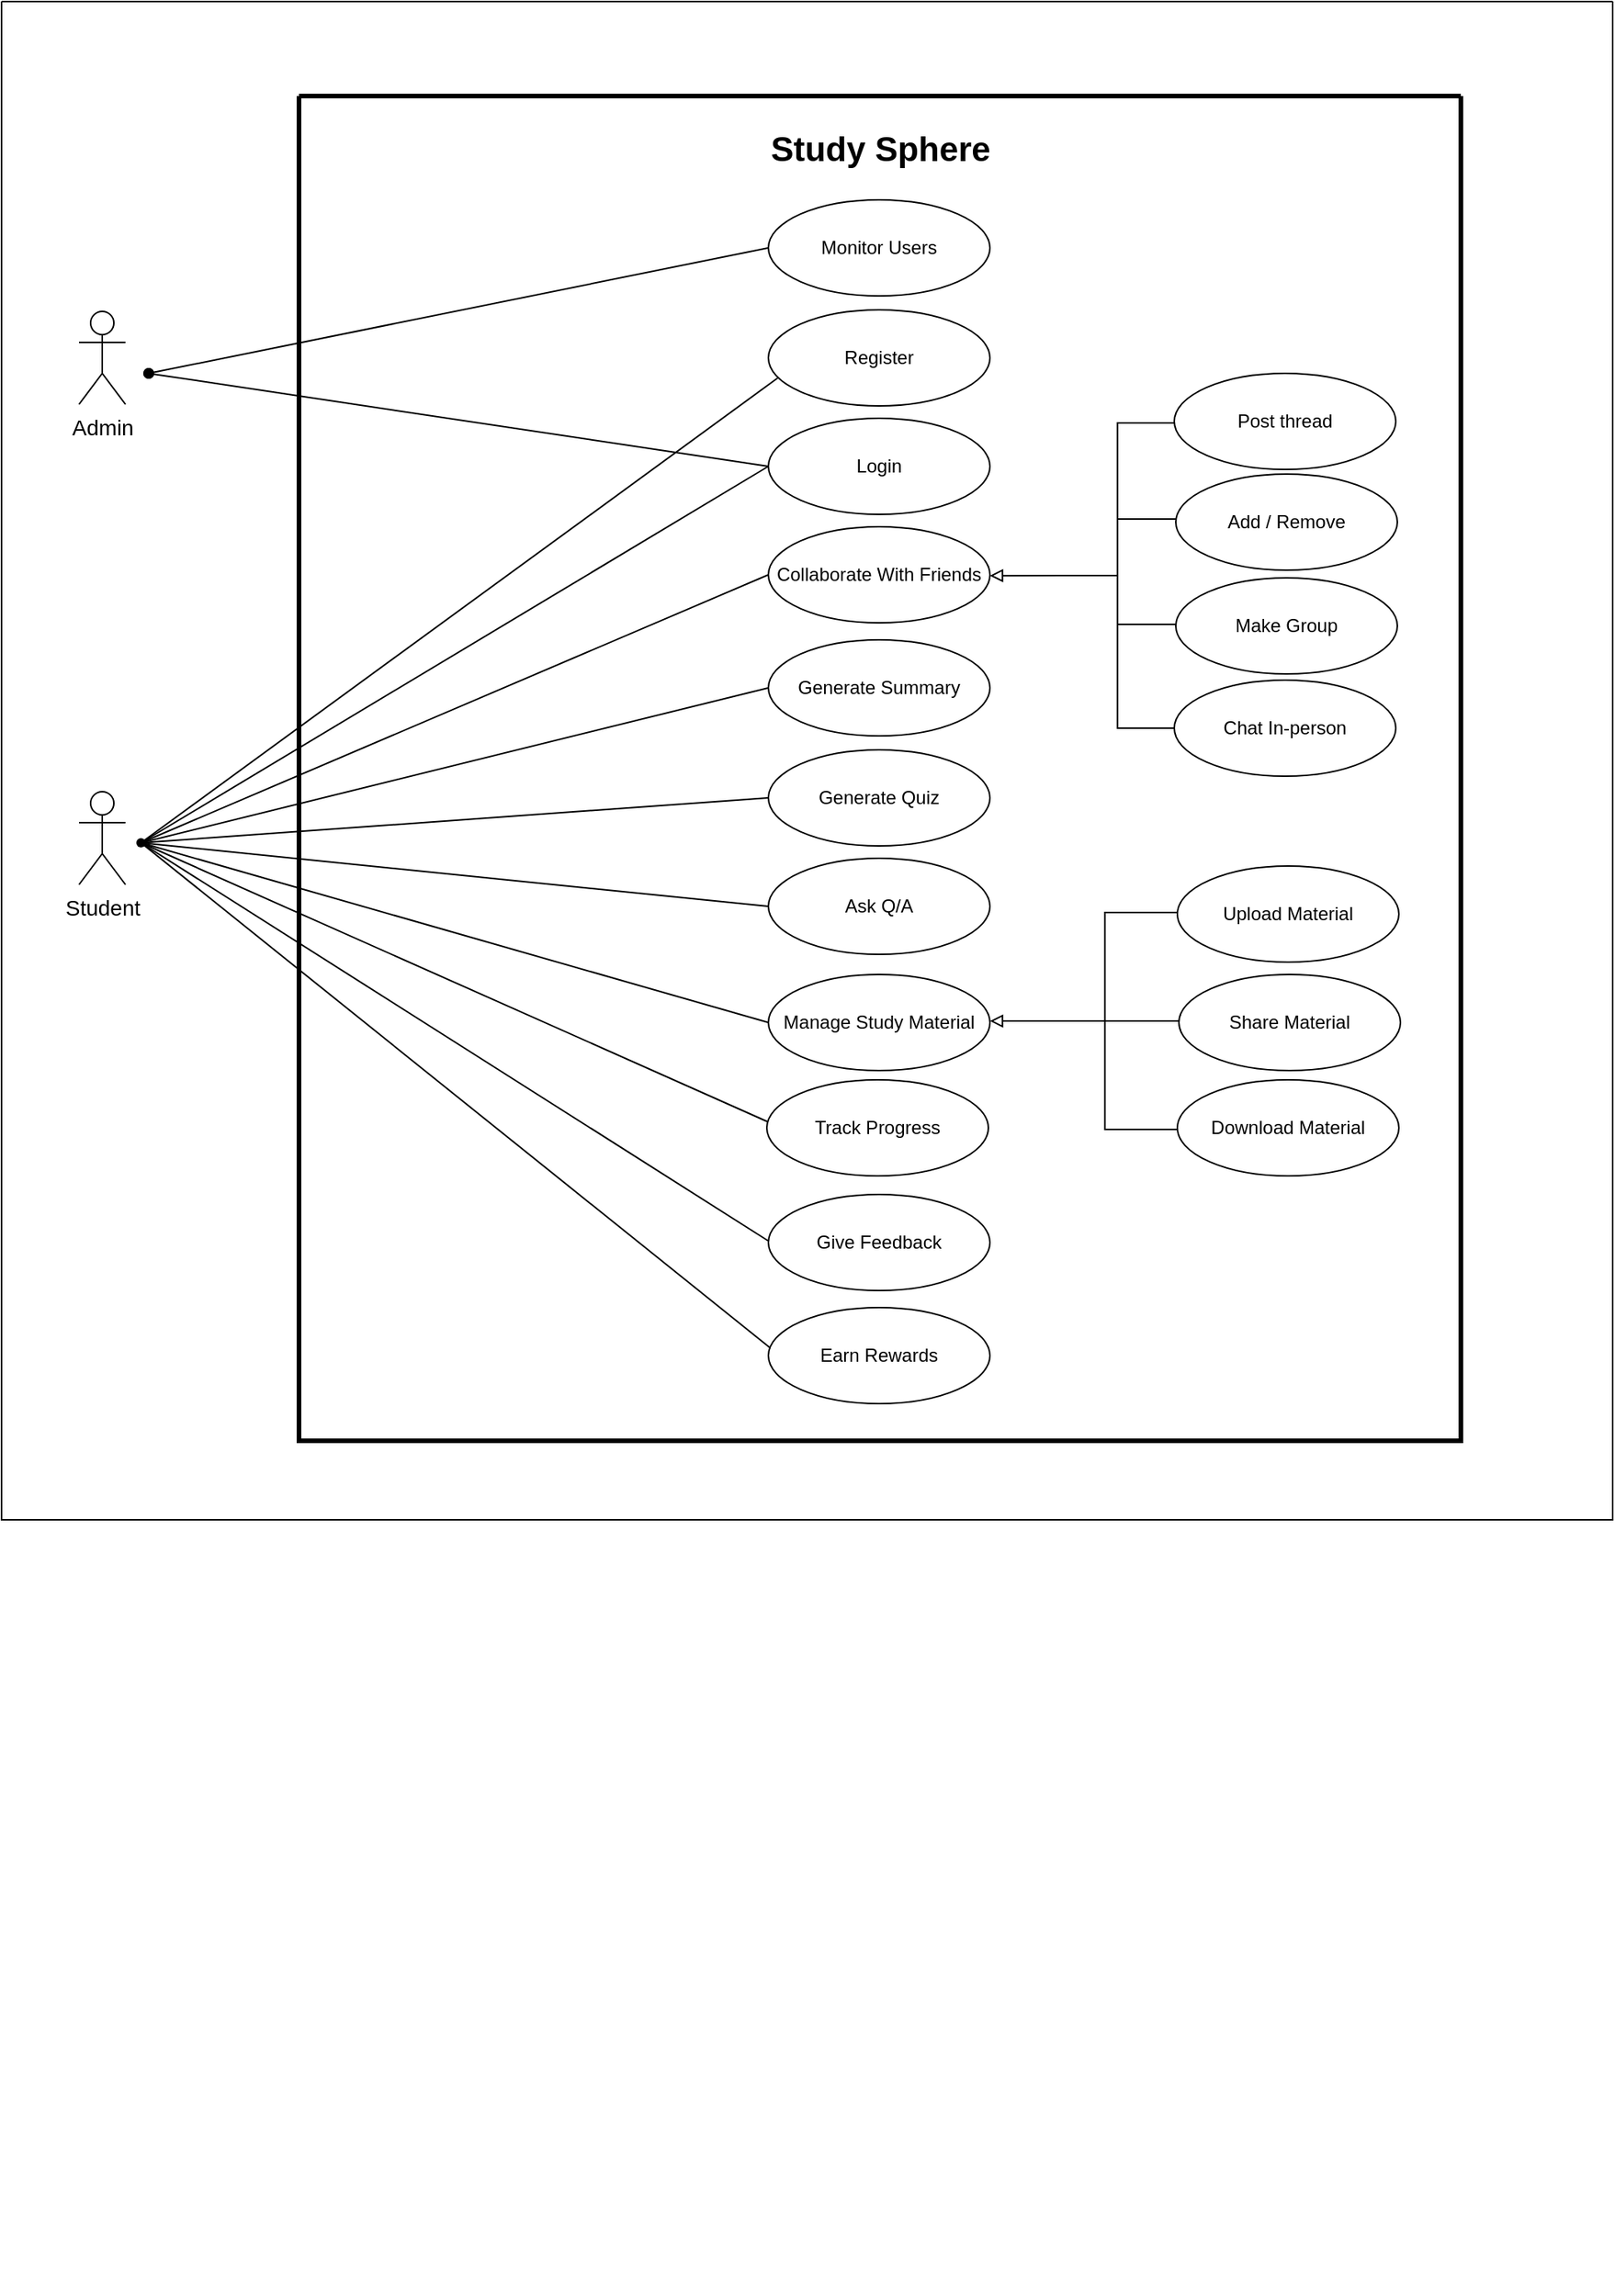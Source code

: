 <mxfile version="26.2.14">
  <diagram name="Page-1" id="lgquDD4Uh8YJOnI31WaI">
    <mxGraphModel dx="2587" dy="3137" grid="1" gridSize="10" guides="1" tooltips="1" connect="1" arrows="1" fold="1" page="1" pageScale="1" pageWidth="850" pageHeight="1100" math="0" shadow="0">
      <root>
        <mxCell id="0" />
        <mxCell id="1" parent="0" />
        <mxCell id="-4IaUMSecr23aBqWmE5a-23" value="" style="swimlane;startSize=0;container=0;strokeWidth=3;" parent="1" vertex="1">
          <mxGeometry x="-48" y="-1119" width="750" height="868" as="geometry" />
        </mxCell>
        <mxCell id="-4IaUMSecr23aBqWmE5a-92" value="&lt;h1&gt;&lt;font&gt;Study Sphere&lt;/font&gt;&lt;/h1&gt;" style="text;html=1;align=center;verticalAlign=middle;resizable=0;points=[];autosize=1;strokeColor=none;fillColor=none;fontSize=11;spacing=0;spacingTop=0;" parent="-4IaUMSecr23aBqWmE5a-23" vertex="1">
          <mxGeometry x="295" y="5" width="160" height="60" as="geometry" />
        </mxCell>
        <mxCell id="-4IaUMSecr23aBqWmE5a-95" value="" style="group;fontStyle=1" parent="-4IaUMSecr23aBqWmE5a-23" vertex="1" connectable="0">
          <mxGeometry x="303" y="67" width="143" height="788" as="geometry" />
        </mxCell>
        <mxCell id="-4IaUMSecr23aBqWmE5a-4" value="&lt;div&gt;Login&lt;/div&gt;" style="ellipse;whiteSpace=wrap;html=1;" parent="-4IaUMSecr23aBqWmE5a-95" vertex="1">
          <mxGeometry y="141" width="143" height="62" as="geometry" />
        </mxCell>
        <mxCell id="-4IaUMSecr23aBqWmE5a-9" value="&lt;div&gt;&lt;br&gt;&lt;/div&gt;Collaborate With Friends&lt;div&gt;&lt;br&gt;&lt;/div&gt;" style="ellipse;whiteSpace=wrap;html=1;" parent="-4IaUMSecr23aBqWmE5a-95" vertex="1">
          <mxGeometry y="211" width="143" height="62" as="geometry" />
        </mxCell>
        <mxCell id="-4IaUMSecr23aBqWmE5a-5" value="&lt;div&gt;Generate Quiz&lt;/div&gt;" style="ellipse;whiteSpace=wrap;html=1;" parent="-4IaUMSecr23aBqWmE5a-95" vertex="1">
          <mxGeometry y="355" width="143" height="62" as="geometry" />
        </mxCell>
        <mxCell id="-4IaUMSecr23aBqWmE5a-7" value="&lt;div&gt;Manage Study Material&lt;/div&gt;" style="ellipse;whiteSpace=wrap;html=1;" parent="-4IaUMSecr23aBqWmE5a-95" vertex="1">
          <mxGeometry y="500" width="143" height="62" as="geometry" />
        </mxCell>
        <mxCell id="-4IaUMSecr23aBqWmE5a-8" value="&lt;div&gt;Generate Summary&lt;/div&gt;" style="ellipse;whiteSpace=wrap;html=1;" parent="-4IaUMSecr23aBqWmE5a-95" vertex="1">
          <mxGeometry y="284" width="143" height="62" as="geometry" />
        </mxCell>
        <mxCell id="-4IaUMSecr23aBqWmE5a-11" value="&lt;div&gt;Track Progress&lt;/div&gt;" style="ellipse;whiteSpace=wrap;html=1;" parent="-4IaUMSecr23aBqWmE5a-95" vertex="1">
          <mxGeometry x="-1" y="568" width="143" height="62" as="geometry" />
        </mxCell>
        <mxCell id="-4IaUMSecr23aBqWmE5a-6" value="&lt;div&gt;Ask Q/A&lt;/div&gt;" style="ellipse;whiteSpace=wrap;html=1;" parent="-4IaUMSecr23aBqWmE5a-95" vertex="1">
          <mxGeometry y="425" width="143" height="62" as="geometry" />
        </mxCell>
        <mxCell id="-4IaUMSecr23aBqWmE5a-12" value="&lt;div&gt;Earn Rewards&lt;/div&gt;" style="ellipse;whiteSpace=wrap;html=1;" parent="-4IaUMSecr23aBqWmE5a-95" vertex="1">
          <mxGeometry y="715" width="143" height="62" as="geometry" />
        </mxCell>
        <mxCell id="-4IaUMSecr23aBqWmE5a-10" value="&lt;div&gt;Give Feedback&lt;/div&gt;" style="ellipse;whiteSpace=wrap;html=1;" parent="-4IaUMSecr23aBqWmE5a-95" vertex="1">
          <mxGeometry y="642" width="143" height="62" as="geometry" />
        </mxCell>
        <mxCell id="-4IaUMSecr23aBqWmE5a-54" value="&lt;div&gt;Monitor Users&lt;/div&gt;" style="ellipse;whiteSpace=wrap;html=1;" parent="-4IaUMSecr23aBqWmE5a-95" vertex="1">
          <mxGeometry width="143" height="62" as="geometry" />
        </mxCell>
        <mxCell id="-4IaUMSecr23aBqWmE5a-3" value="&lt;div&gt;&lt;br&gt;&lt;/div&gt;Register&lt;div&gt;&lt;br&gt;&lt;/div&gt;" style="ellipse;whiteSpace=wrap;html=1;" parent="-4IaUMSecr23aBqWmE5a-95" vertex="1">
          <mxGeometry y="71" width="143" height="62" as="geometry" />
        </mxCell>
        <mxCell id="-4IaUMSecr23aBqWmE5a-100" value="" style="group" parent="-4IaUMSecr23aBqWmE5a-23" vertex="1" connectable="0">
          <mxGeometry x="559" y="158" width="143" height="306" as="geometry" />
        </mxCell>
        <mxCell id="-4IaUMSecr23aBqWmE5a-15" value="&lt;div&gt;Post thread&lt;/div&gt;" style="ellipse;whiteSpace=wrap;html=1;" parent="-4IaUMSecr23aBqWmE5a-100" vertex="1">
          <mxGeometry x="6" y="21" width="143" height="62" as="geometry" />
        </mxCell>
        <mxCell id="-4IaUMSecr23aBqWmE5a-17" value="Add / Remove" style="ellipse;whiteSpace=wrap;html=1;" parent="-4IaUMSecr23aBqWmE5a-100" vertex="1">
          <mxGeometry x="7" y="86" width="143" height="62" as="geometry" />
        </mxCell>
        <mxCell id="-4IaUMSecr23aBqWmE5a-16" value="Chat In-person" style="ellipse;whiteSpace=wrap;html=1;" parent="-4IaUMSecr23aBqWmE5a-100" vertex="1">
          <mxGeometry x="6" y="219" width="143" height="62" as="geometry" />
        </mxCell>
        <mxCell id="-4IaUMSecr23aBqWmE5a-18" value="&lt;div&gt;Make Group&lt;/div&gt;" style="ellipse;whiteSpace=wrap;html=1;" parent="-4IaUMSecr23aBqWmE5a-100" vertex="1">
          <mxGeometry x="7" y="153" width="143" height="62" as="geometry" />
        </mxCell>
        <mxCell id="-4IaUMSecr23aBqWmE5a-101" value="" style="group" parent="-4IaUMSecr23aBqWmE5a-23" vertex="1" connectable="0">
          <mxGeometry x="561" y="453" width="149" height="278" as="geometry" />
        </mxCell>
        <mxCell id="-4IaUMSecr23aBqWmE5a-19" value="&lt;div&gt;Upload Material&lt;/div&gt;" style="ellipse;whiteSpace=wrap;html=1;" parent="-4IaUMSecr23aBqWmE5a-101" vertex="1">
          <mxGeometry x="6" y="44" width="143" height="62" as="geometry" />
        </mxCell>
        <mxCell id="-4IaUMSecr23aBqWmE5a-20" value="&lt;div&gt;Share Material&lt;/div&gt;" style="ellipse;whiteSpace=wrap;html=1;" parent="-4IaUMSecr23aBqWmE5a-101" vertex="1">
          <mxGeometry x="7" y="114" width="143" height="62" as="geometry" />
        </mxCell>
        <mxCell id="-4IaUMSecr23aBqWmE5a-22" value="Download Material" style="ellipse;whiteSpace=wrap;html=1;" parent="-4IaUMSecr23aBqWmE5a-101" vertex="1">
          <mxGeometry x="6" y="182" width="143" height="62" as="geometry" />
        </mxCell>
        <mxCell id="-4IaUMSecr23aBqWmE5a-27" value="Admin&lt;div&gt;&lt;br&gt;&lt;/div&gt;" style="shape=umlActor;verticalLabelPosition=bottom;verticalAlign=top;html=1;fontSize=14;" parent="1" vertex="1">
          <mxGeometry x="-190" y="-980" width="30" height="60" as="geometry" />
        </mxCell>
        <mxCell id="-4IaUMSecr23aBqWmE5a-96" value="" style="group" parent="1" vertex="1" connectable="0">
          <mxGeometry x="-220" y="-940" width="180" as="geometry" />
        </mxCell>
        <mxCell id="-4IaUMSecr23aBqWmE5a-62" value="" style="endArrow=none;html=1;rounded=0;startArrow=oval;startFill=1;entryX=0;entryY=0.5;entryDx=0;entryDy=0;" parent="-4IaUMSecr23aBqWmE5a-96" target="-4IaUMSecr23aBqWmE5a-54" edge="1">
          <mxGeometry width="50" height="50" relative="1" as="geometry">
            <mxPoint x="75" as="sourcePoint" />
            <mxPoint x="550" y="-29" as="targetPoint" />
          </mxGeometry>
        </mxCell>
        <mxCell id="-4IaUMSecr23aBqWmE5a-58" value="" style="endArrow=none;html=1;rounded=0;entryX=0;entryY=0.5;entryDx=0;entryDy=0;startArrow=oval;startFill=1;" parent="-4IaUMSecr23aBqWmE5a-96" target="-4IaUMSecr23aBqWmE5a-4" edge="1">
          <mxGeometry width="50" height="50" relative="1" as="geometry">
            <mxPoint x="75" as="sourcePoint" />
            <mxPoint x="619.0" y="112" as="targetPoint" />
          </mxGeometry>
        </mxCell>
        <mxCell id="-4IaUMSecr23aBqWmE5a-1" value="Student&lt;div&gt;&lt;br&gt;&lt;/div&gt;" style="shape=umlActor;verticalLabelPosition=bottom;verticalAlign=top;html=1;fontSize=14;" parent="1" vertex="1">
          <mxGeometry x="-190" y="-670" width="30" height="60" as="geometry" />
        </mxCell>
        <mxCell id="-4IaUMSecr23aBqWmE5a-97" value="" style="group" parent="1" vertex="1" connectable="0">
          <mxGeometry x="-80" y="290" height="10" as="geometry" />
        </mxCell>
        <mxCell id="-4IaUMSecr23aBqWmE5a-39" value="" style="endArrow=none;html=1;rounded=0;" parent="1" source="-4IaUMSecr23aBqWmE5a-36" edge="1">
          <mxGeometry width="50" height="50" relative="1" as="geometry">
            <mxPoint x="-149" y="-640" as="sourcePoint" />
            <mxPoint x="261" y="-937" as="targetPoint" />
          </mxGeometry>
        </mxCell>
        <mxCell id="-4IaUMSecr23aBqWmE5a-40" value="" style="endArrow=none;html=1;rounded=0;entryX=0;entryY=0.5;entryDx=0;entryDy=0;" parent="1" source="-4IaUMSecr23aBqWmE5a-36" target="-4IaUMSecr23aBqWmE5a-4" edge="1">
          <mxGeometry width="50" height="50" relative="1" as="geometry">
            <mxPoint x="100" y="253.333" as="sourcePoint" />
            <mxPoint x="150" y="236.667" as="targetPoint" />
          </mxGeometry>
        </mxCell>
        <mxCell id="-4IaUMSecr23aBqWmE5a-41" value="" style="endArrow=none;html=1;rounded=0;entryX=0;entryY=0.5;entryDx=0;entryDy=0;exitX=1.086;exitY=0.557;exitDx=0;exitDy=0;exitPerimeter=0;" parent="1" source="-4IaUMSecr23aBqWmE5a-36" target="-4IaUMSecr23aBqWmE5a-9" edge="1">
          <mxGeometry width="50" height="50" relative="1" as="geometry">
            <mxPoint x="-110" y="270" as="sourcePoint" />
            <mxPoint x="120" y="250" as="targetPoint" />
          </mxGeometry>
        </mxCell>
        <mxCell id="-4IaUMSecr23aBqWmE5a-44" value="" style="endArrow=none;html=1;rounded=0;exitX=0.114;exitY=1.014;exitDx=0;exitDy=0;exitPerimeter=0;entryX=0;entryY=0.5;entryDx=0;entryDy=0;" parent="1" source="-4IaUMSecr23aBqWmE5a-36" target="-4IaUMSecr23aBqWmE5a-5" edge="1">
          <mxGeometry width="50" height="50" relative="1" as="geometry">
            <mxPoint x="70" y="330" as="sourcePoint" />
            <mxPoint x="120" y="313.333" as="targetPoint" />
          </mxGeometry>
        </mxCell>
        <mxCell id="-4IaUMSecr23aBqWmE5a-43" value="" style="endArrow=none;html=1;rounded=0;exitX=0.914;exitY=0.957;exitDx=0;exitDy=0;exitPerimeter=0;entryX=0;entryY=0.5;entryDx=0;entryDy=0;" parent="1" source="-4IaUMSecr23aBqWmE5a-36" target="-4IaUMSecr23aBqWmE5a-7" edge="1">
          <mxGeometry width="50" height="50" relative="1" as="geometry">
            <mxPoint x="70" y="300" as="sourcePoint" />
            <mxPoint x="120" y="283.333" as="targetPoint" />
          </mxGeometry>
        </mxCell>
        <mxCell id="-4IaUMSecr23aBqWmE5a-46" value="" style="endArrow=none;html=1;rounded=0;exitX=0.057;exitY=1.014;exitDx=0;exitDy=0;exitPerimeter=0;entryX=0;entryY=0.5;entryDx=0;entryDy=0;" parent="1" source="-4IaUMSecr23aBqWmE5a-36" target="-4IaUMSecr23aBqWmE5a-8" edge="1">
          <mxGeometry width="50" height="50" relative="1" as="geometry">
            <mxPoint y="380" as="sourcePoint" />
            <mxPoint x="50" y="363.333" as="targetPoint" />
          </mxGeometry>
        </mxCell>
        <mxCell id="-4IaUMSecr23aBqWmE5a-47" value="" style="endArrow=none;html=1;rounded=0;exitX=0.837;exitY=0.645;exitDx=0;exitDy=0;exitPerimeter=0;entryX=0;entryY=0.375;entryDx=0;entryDy=0;entryPerimeter=0;" parent="1" source="-4IaUMSecr23aBqWmE5a-36" edge="1">
          <mxGeometry width="50" height="50" relative="1" as="geometry">
            <mxPoint x="-149" y="-635" as="sourcePoint" />
            <mxPoint x="255" y="-456.75" as="targetPoint" />
          </mxGeometry>
        </mxCell>
        <mxCell id="-4IaUMSecr23aBqWmE5a-72" value="" style="endArrow=none;html=1;rounded=0;exitX=0.171;exitY=0.271;exitDx=0;exitDy=0;exitPerimeter=0;entryX=0;entryY=0.5;entryDx=0;entryDy=0;" parent="1" source="-4IaUMSecr23aBqWmE5a-36" target="-4IaUMSecr23aBqWmE5a-6" edge="1">
          <mxGeometry width="50" height="50" relative="1" as="geometry">
            <mxPoint x="240" y="363.333" as="sourcePoint" />
            <mxPoint x="290" y="346.667" as="targetPoint" />
          </mxGeometry>
        </mxCell>
        <mxCell id="-4IaUMSecr23aBqWmE5a-70" value="" style="endArrow=none;html=1;rounded=0;exitX=0.734;exitY=0.568;exitDx=0;exitDy=0;exitPerimeter=0;entryX=0.023;entryY=0.373;entryDx=0;entryDy=0;entryPerimeter=0;" parent="1" source="-4IaUMSecr23aBqWmE5a-36" edge="1">
          <mxGeometry width="50" height="50" relative="1" as="geometry">
            <mxPoint x="-152" y="-637.0" as="sourcePoint" />
            <mxPoint x="256.289" y="-310.874" as="targetPoint" />
          </mxGeometry>
        </mxCell>
        <mxCell id="-4IaUMSecr23aBqWmE5a-71" value="" style="endArrow=none;html=1;rounded=0;entryX=0;entryY=0.5;entryDx=0;entryDy=0;exitX=0.321;exitY=1.105;exitDx=0;exitDy=0;exitPerimeter=0;" parent="1" source="-4IaUMSecr23aBqWmE5a-36" edge="1">
          <mxGeometry width="50" height="50" relative="1" as="geometry">
            <mxPoint x="-150" y="-641.0" as="sourcePoint" />
            <mxPoint x="255.0" y="-380.0" as="targetPoint" />
          </mxGeometry>
        </mxCell>
        <mxCell id="-4IaUMSecr23aBqWmE5a-108" value="" style="swimlane;startSize=0;" parent="1" vertex="1">
          <mxGeometry x="-240" y="-1180" width="1040" height="980" as="geometry" />
        </mxCell>
        <mxCell id="g0zbR2VkC6zlnFSmPqxA-6" value="" style="line;strokeWidth=1;html=1;" parent="-4IaUMSecr23aBqWmE5a-108" vertex="1">
          <mxGeometry x="720" y="329" width="38" height="10" as="geometry" />
        </mxCell>
        <mxCell id="g0zbR2VkC6zlnFSmPqxA-8" value="" style="line;strokeWidth=1;html=1;" parent="-4IaUMSecr23aBqWmE5a-108" vertex="1">
          <mxGeometry x="720" y="397" width="38" height="10" as="geometry" />
        </mxCell>
        <mxCell id="g0zbR2VkC6zlnFSmPqxA-19" value="" style="group" parent="-4IaUMSecr23aBqWmE5a-108" vertex="1" connectable="0">
          <mxGeometry x="637" y="259" width="120" height="221" as="geometry" />
        </mxCell>
        <mxCell id="g0zbR2VkC6zlnFSmPqxA-3" value="" style="strokeWidth=1;html=1;shape=mxgraph.flowchart.annotation_2;align=left;labelPosition=right;pointerEvents=1;" parent="g0zbR2VkC6zlnFSmPqxA-19" vertex="1">
          <mxGeometry x="46.67" y="13" width="73.33" height="197" as="geometry" />
        </mxCell>
        <mxCell id="g0zbR2VkC6zlnFSmPqxA-1" value="" style="endArrow=block;html=1;rounded=0;endFill=0;strokeWidth=1;exitX=0;exitY=0.5;exitDx=0;exitDy=0;exitPerimeter=0;" parent="g0zbR2VkC6zlnFSmPqxA-19" edge="1">
          <mxGeometry width="50" height="50" relative="1" as="geometry">
            <mxPoint x="47.67" y="111.5" as="sourcePoint" />
            <mxPoint x="1" y="111.601" as="targetPoint" />
          </mxGeometry>
        </mxCell>
        <mxCell id="-4IaUMSecr23aBqWmE5a-36" value="" style="shape=waypoint;sketch=0;size=6;pointerEvents=1;points=[];fillColor=default;resizable=0;rotatable=0;perimeter=centerPerimeter;snapToPoint=1;" parent="-4IaUMSecr23aBqWmE5a-108" vertex="1">
          <mxGeometry x="80" y="533" width="20" height="20" as="geometry" />
        </mxCell>
        <mxCell id="g0zbR2VkC6zlnFSmPqxA-20" value="" style="group" parent="1" vertex="1" connectable="0">
          <mxGeometry x="398" y="-592" width="120" height="140" as="geometry" />
        </mxCell>
        <mxCell id="g0zbR2VkC6zlnFSmPqxA-21" value="" style="strokeWidth=1;html=1;shape=mxgraph.flowchart.annotation_2;align=left;labelPosition=right;pointerEvents=1;" parent="g0zbR2VkC6zlnFSmPqxA-20" vertex="1">
          <mxGeometry x="27.47" width="93.53" height="140" as="geometry" />
        </mxCell>
        <mxCell id="g0zbR2VkC6zlnFSmPqxA-22" value="" style="endArrow=block;html=1;rounded=0;endFill=0;strokeWidth=1;" parent="g0zbR2VkC6zlnFSmPqxA-20" edge="1">
          <mxGeometry width="50" height="50" relative="1" as="geometry">
            <mxPoint x="35.729" y="70" as="sourcePoint" />
            <mxPoint y="70.064" as="targetPoint" />
          </mxGeometry>
        </mxCell>
        <mxCell id="g0zbR2VkC6zlnFSmPqxA-9" value="" style="line;strokeWidth=1;html=1;" parent="g0zbR2VkC6zlnFSmPqxA-20" vertex="1">
          <mxGeometry x="74" y="65" width="48" height="10" as="geometry" />
        </mxCell>
      </root>
    </mxGraphModel>
  </diagram>
</mxfile>
